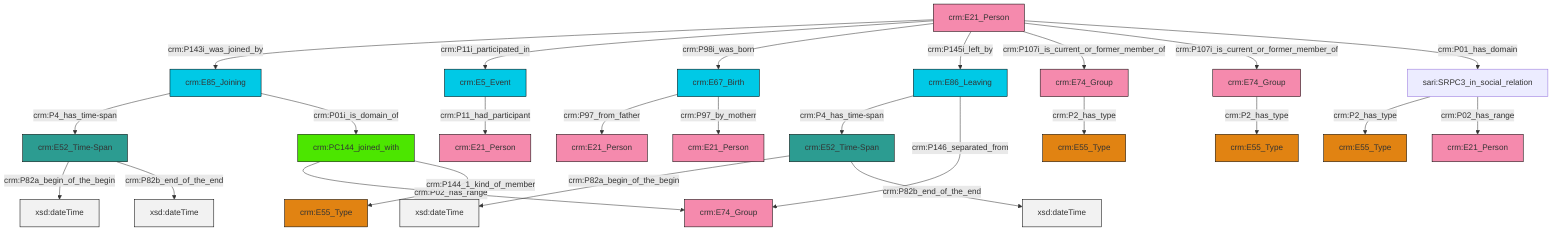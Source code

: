 graph TD
classDef Literal fill:#f2f2f2,stroke:#000000;
classDef CRM_Entity fill:#FFFFFF,stroke:#000000;
classDef Temporal_Entity fill:#00C9E6, stroke:#000000;
classDef Type fill:#E18312, stroke:#000000;
classDef Time-Span fill:#2C9C91, stroke:#000000;
classDef Appellation fill:#FFEB7F, stroke:#000000;
classDef Place fill:#008836, stroke:#000000;
classDef Persistent_Item fill:#B266B2, stroke:#000000;
classDef Conceptual_Object fill:#FFD700, stroke:#000000;
classDef Physical_Thing fill:#D2B48C, stroke:#000000;
classDef Actor fill:#f58aad, stroke:#000000;
classDef PC_Classes fill:#4ce600, stroke:#000000;
classDef Multi fill:#cccccc,stroke:#000000;

0["crm:E85_Joining"]:::Temporal_Entity -->|crm:P4_has_time-span| 4["crm:E52_Time-Span"]:::Time-Span
5["crm:E52_Time-Span"]:::Time-Span -->|crm:P82a_begin_of_the_begin| 6[xsd:dateTime]:::Literal
9["crm:E21_Person"]:::Actor -->|crm:P143i_was_joined_by| 0["crm:E85_Joining"]:::Temporal_Entity
5["crm:E52_Time-Span"]:::Time-Span -->|crm:P82b_end_of_the_end| 10[xsd:dateTime]:::Literal
9["crm:E21_Person"]:::Actor -->|crm:P11i_participated_in| 11["crm:E5_Event"]:::Temporal_Entity
17["crm:E74_Group"]:::Actor -->|crm:P2_has_type| 18["crm:E55_Type"]:::Type
13["sari:SRPC3_in_social_relation"]:::Default -->|crm:P2_has_type| 7["crm:E55_Type"]:::Type
9["crm:E21_Person"]:::Actor -->|crm:P98i_was_born| 19["crm:E67_Birth"]:::Temporal_Entity
13["sari:SRPC3_in_social_relation"]:::Default -->|crm:P02_has_range| 20["crm:E21_Person"]:::Actor
9["crm:E21_Person"]:::Actor -->|crm:P145i_left_by| 22["crm:E86_Leaving"]:::Temporal_Entity
19["crm:E67_Birth"]:::Temporal_Entity -->|crm:P97_from_father| 23["crm:E21_Person"]:::Actor
11["crm:E5_Event"]:::Temporal_Entity -->|crm:P11_had_participant| 15["crm:E21_Person"]:::Actor
29["crm:E74_Group"]:::Actor -->|crm:P2_has_type| 32["crm:E55_Type"]:::Type
9["crm:E21_Person"]:::Actor -->|crm:P107i_is_current_or_former_member_of| 29["crm:E74_Group"]:::Actor
0["crm:E85_Joining"]:::Temporal_Entity -->|crm:P01i_is_domain_of| 33["crm:PC144_joined_with"]:::PC_Classes
19["crm:E67_Birth"]:::Temporal_Entity -->|crm:P97_by_motherr| 2["crm:E21_Person"]:::Actor
22["crm:E86_Leaving"]:::Temporal_Entity -->|crm:P4_has_time-span| 5["crm:E52_Time-Span"]:::Time-Span
33["crm:PC144_joined_with"]:::PC_Classes -->|crm:P02_has_range| 27["crm:E74_Group"]:::Actor
4["crm:E52_Time-Span"]:::Time-Span -->|crm:P82a_begin_of_the_begin| 36[xsd:dateTime]:::Literal
33["crm:PC144_joined_with"]:::PC_Classes -->|crm:P144_1_kind_of_member| 37["crm:E55_Type"]:::Type
4["crm:E52_Time-Span"]:::Time-Span -->|crm:P82b_end_of_the_end| 39[xsd:dateTime]:::Literal
22["crm:E86_Leaving"]:::Temporal_Entity -->|crm:P146_separated_from| 27["crm:E74_Group"]:::Actor
9["crm:E21_Person"]:::Actor -->|crm:P107i_is_current_or_former_member_of| 17["crm:E74_Group"]:::Actor
9["crm:E21_Person"]:::Actor -->|crm:P01_has_domain| 13["sari:SRPC3_in_social_relation"]:::Default